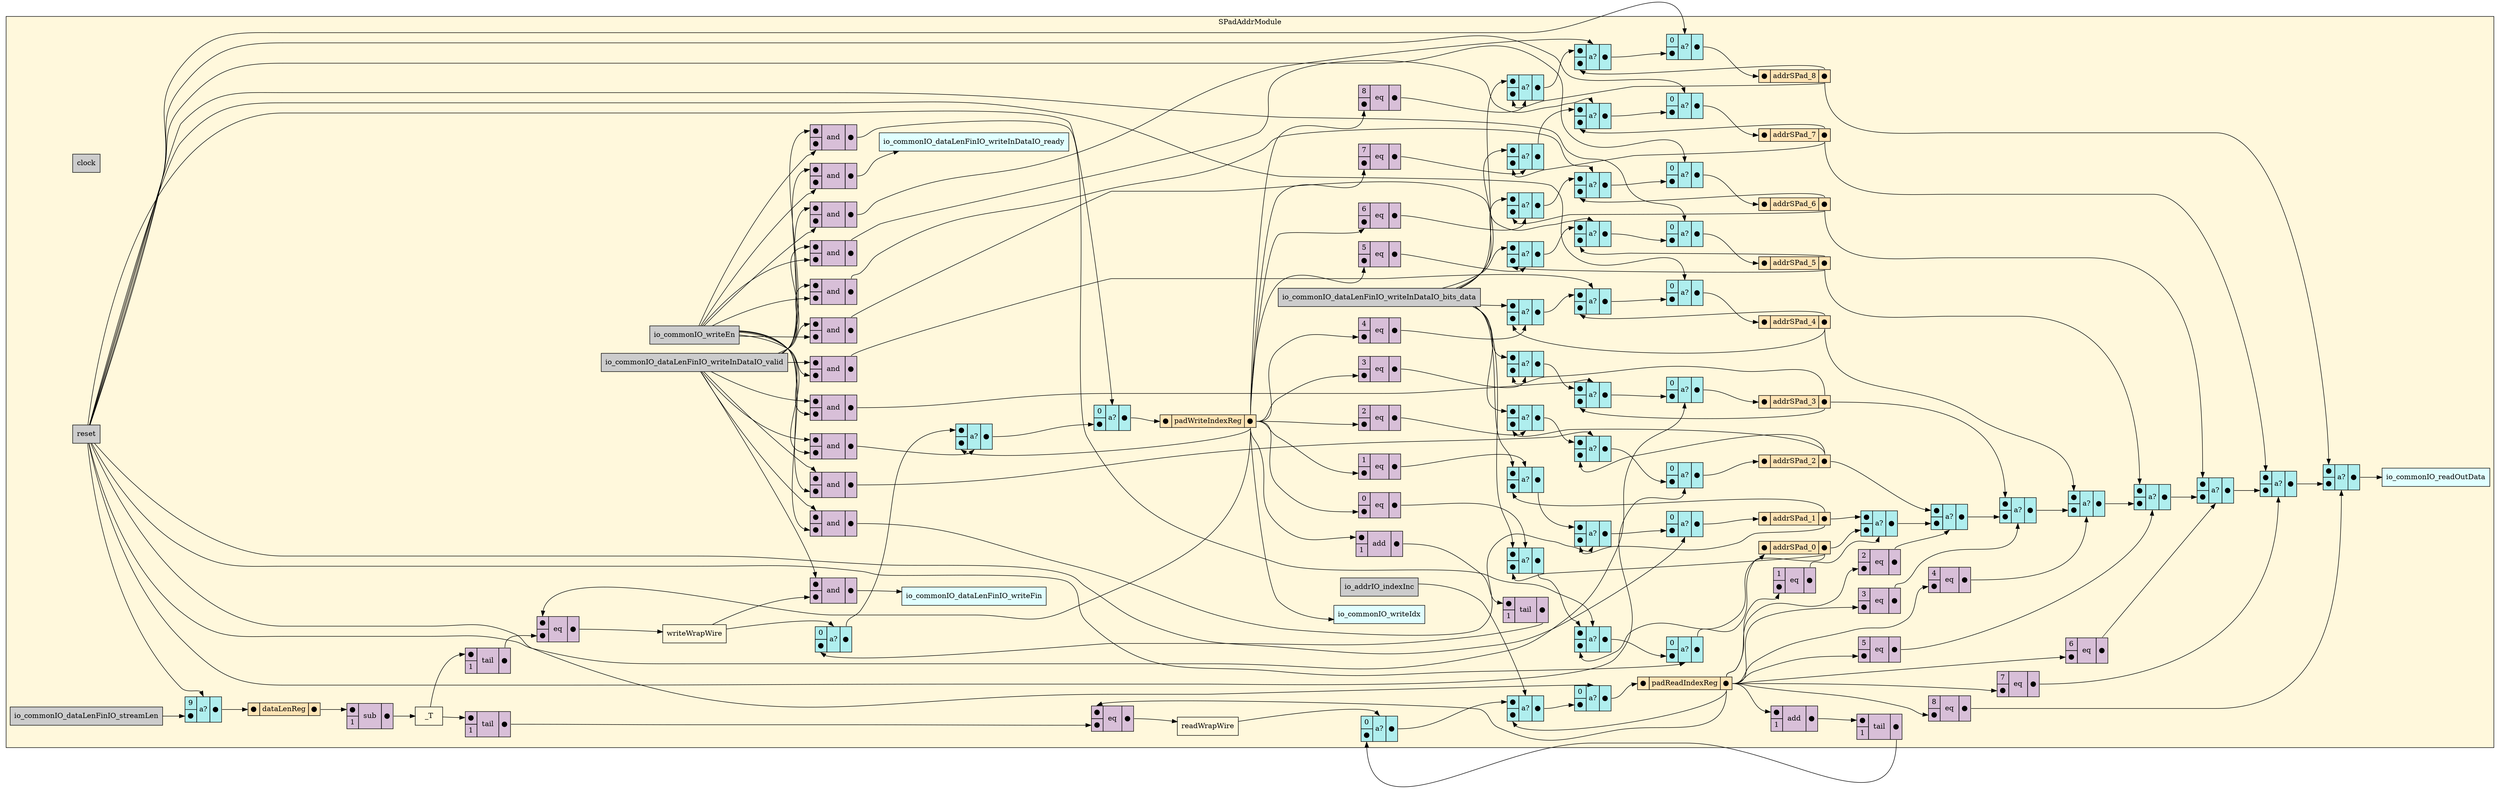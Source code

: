 digraph SPadAddrModule {
stylesheet = "styles.css"
rankdir="LR" 

subgraph cluster_SPadAddrModule {
  label="SPadAddrModule"
  URL=""
  bgcolor="#FFF8DC"
  cluster_SPadAddrModule_clock [shape = "rectangle" style="filled" fillcolor="#CCCCCC" label="clock" rank="0"]
     
cluster_SPadAddrModule_reset [shape = "rectangle" style="filled" fillcolor="#CCCCCC" label="reset" rank="0"]
     
cluster_SPadAddrModule_io_commonIO_writeEn [shape = "rectangle" style="filled" fillcolor="#CCCCCC" label="io_commonIO_writeEn" rank="0"]
     
cluster_SPadAddrModule_io_commonIO_dataLenFinIO_writeInDataIO_valid [shape = "rectangle" style="filled" fillcolor="#CCCCCC" label="io_commonIO_dataLenFinIO_writeInDataIO_valid" rank="0"]
     
cluster_SPadAddrModule_io_commonIO_dataLenFinIO_writeInDataIO_bits_data [shape = "rectangle" style="filled" fillcolor="#CCCCCC" label="io_commonIO_dataLenFinIO_writeInDataIO_bits_data" rank="0"]
     
cluster_SPadAddrModule_io_commonIO_dataLenFinIO_streamLen [shape = "rectangle" style="filled" fillcolor="#CCCCCC" label="io_commonIO_dataLenFinIO_streamLen" rank="0"]
     
cluster_SPadAddrModule_io_addrIO_indexInc [shape = "rectangle" style="filled" fillcolor="#CCCCCC" label="io_addrIO_indexInc" rank="0"]
     
cluster_SPadAddrModule_io_commonIO_readOutData [shape = "rectangle" style="filled" fillcolor="#E0FFFF" label="io_commonIO_readOutData" rank="1000"]
     
cluster_SPadAddrModule_io_commonIO_writeIdx [shape = "rectangle" style="filled" fillcolor="#E0FFFF" label="io_commonIO_writeIdx" rank="1000"]
     
cluster_SPadAddrModule_io_commonIO_dataLenFinIO_writeInDataIO_ready [shape = "rectangle" style="filled" fillcolor="#E0FFFF" label="io_commonIO_dataLenFinIO_writeInDataIO_ready" rank="1000"]
     
cluster_SPadAddrModule_io_commonIO_dataLenFinIO_writeFin [shape = "rectangle" style="filled" fillcolor="#E0FFFF" label="io_commonIO_dataLenFinIO_writeFin" rank="1000"]
     
struct_cluster_SPadAddrModule_dataLenReg [shape="plaintext" label=<
<TABLE BORDER="0" CELLBORDER="1" CELLSPACING="0" CELLPADDING="4" BGCOLOR="#FFE4B5">
  <TR>
    <TD PORT="in">&#x25cf;</TD>
    <TD>dataLenReg</TD>
    <TD PORT="out">&#x25cf;</TD>
  </TR>
</TABLE>>];
struct_cluster_SPadAddrModule_padWriteIndexReg [shape="plaintext" label=<
<TABLE BORDER="0" CELLBORDER="1" CELLSPACING="0" CELLPADDING="4" BGCOLOR="#FFE4B5">
  <TR>
    <TD PORT="in">&#x25cf;</TD>
    <TD>padWriteIndexReg</TD>
    <TD PORT="out">&#x25cf;</TD>
  </TR>
</TABLE>>];
struct_cluster_SPadAddrModule_padReadIndexReg [shape="plaintext" label=<
<TABLE BORDER="0" CELLBORDER="1" CELLSPACING="0" CELLPADDING="4" BGCOLOR="#FFE4B5">
  <TR>
    <TD PORT="in">&#x25cf;</TD>
    <TD>padReadIndexReg</TD>
    <TD PORT="out">&#x25cf;</TD>
  </TR>
</TABLE>>];
cluster_SPadAddrModule__T [label = "_T" shape="rectangle"]; 

op_sub_85 [shape = "plaintext" label=<
<TABLE BORDER="0" CELLBORDER="1" CELLSPACING="0" CELLPADDING="4" BGCOLOR="#D8BFD8">
  <TR>
    <TD PORT="in1">&#x25cf;</TD>
    <TD ROWSPAN="2" > sub </TD>
    <TD ROWSPAN="2" PORT="out">&#x25cf;</TD>
  </TR>
  <TR>
    <TD PORT="in2">1</TD>
  </TR>
</TABLE>>];
       
cluster_SPadAddrModule_writeWrapWire [label = "writeWrapWire" shape="rectangle"]; 

op_eq_86 [shape = "plaintext" label=<
<TABLE BORDER="0" CELLBORDER="1" CELLSPACING="0" CELLPADDING="4" BGCOLOR="#D8BFD8">
  <TR>
    <TD PORT="in1">&#x25cf;</TD>
    <TD ROWSPAN="2" > eq </TD>
    <TD ROWSPAN="2" PORT="out">&#x25cf;</TD>
  </TR>
  <TR>
    <TD PORT="in2">&#x25cf;</TD>
  </TR>
</TABLE>>];
       

op_tail_87 [shape = "plaintext" label=<
<TABLE BORDER="0" CELLBORDER="1" CELLSPACING="0" CELLPADDING="4" BGCOLOR="#D8BFD8">
  <TR>
    <TD PORT="in1">&#x25cf;</TD>
    <TD ROWSPAN="2" > tail </TD>
    <TD ROWSPAN="2" PORT="out">&#x25cf;</TD>
  </TR>
  <TR>
    <TD>1</TD>
  </TR>
</TABLE>>];
       
cluster_SPadAddrModule_readWrapWire [label = "readWrapWire" shape="rectangle"]; 

op_eq_88 [shape = "plaintext" label=<
<TABLE BORDER="0" CELLBORDER="1" CELLSPACING="0" CELLPADDING="4" BGCOLOR="#D8BFD8">
  <TR>
    <TD PORT="in1">&#x25cf;</TD>
    <TD ROWSPAN="2" > eq </TD>
    <TD ROWSPAN="2" PORT="out">&#x25cf;</TD>
  </TR>
  <TR>
    <TD PORT="in2">&#x25cf;</TD>
  </TR>
</TABLE>>];
       

op_tail_89 [shape = "plaintext" label=<
<TABLE BORDER="0" CELLBORDER="1" CELLSPACING="0" CELLPADDING="4" BGCOLOR="#D8BFD8">
  <TR>
    <TD PORT="in1">&#x25cf;</TD>
    <TD ROWSPAN="2" > tail </TD>
    <TD ROWSPAN="2" PORT="out">&#x25cf;</TD>
  </TR>
  <TR>
    <TD>1</TD>
  </TR>
</TABLE>>];
       
struct_cluster_SPadAddrModule_addrSPad_0 [shape="plaintext" label=<
<TABLE BORDER="0" CELLBORDER="1" CELLSPACING="0" CELLPADDING="4" BGCOLOR="#FFE4B5">
  <TR>
    <TD PORT="in">&#x25cf;</TD>
    <TD>addrSPad_0</TD>
    <TD PORT="out">&#x25cf;</TD>
  </TR>
</TABLE>>];
struct_cluster_SPadAddrModule_addrSPad_1 [shape="plaintext" label=<
<TABLE BORDER="0" CELLBORDER="1" CELLSPACING="0" CELLPADDING="4" BGCOLOR="#FFE4B5">
  <TR>
    <TD PORT="in">&#x25cf;</TD>
    <TD>addrSPad_1</TD>
    <TD PORT="out">&#x25cf;</TD>
  </TR>
</TABLE>>];
struct_cluster_SPadAddrModule_addrSPad_2 [shape="plaintext" label=<
<TABLE BORDER="0" CELLBORDER="1" CELLSPACING="0" CELLPADDING="4" BGCOLOR="#FFE4B5">
  <TR>
    <TD PORT="in">&#x25cf;</TD>
    <TD>addrSPad_2</TD>
    <TD PORT="out">&#x25cf;</TD>
  </TR>
</TABLE>>];
struct_cluster_SPadAddrModule_addrSPad_3 [shape="plaintext" label=<
<TABLE BORDER="0" CELLBORDER="1" CELLSPACING="0" CELLPADDING="4" BGCOLOR="#FFE4B5">
  <TR>
    <TD PORT="in">&#x25cf;</TD>
    <TD>addrSPad_3</TD>
    <TD PORT="out">&#x25cf;</TD>
  </TR>
</TABLE>>];
struct_cluster_SPadAddrModule_addrSPad_4 [shape="plaintext" label=<
<TABLE BORDER="0" CELLBORDER="1" CELLSPACING="0" CELLPADDING="4" BGCOLOR="#FFE4B5">
  <TR>
    <TD PORT="in">&#x25cf;</TD>
    <TD>addrSPad_4</TD>
    <TD PORT="out">&#x25cf;</TD>
  </TR>
</TABLE>>];
struct_cluster_SPadAddrModule_addrSPad_5 [shape="plaintext" label=<
<TABLE BORDER="0" CELLBORDER="1" CELLSPACING="0" CELLPADDING="4" BGCOLOR="#FFE4B5">
  <TR>
    <TD PORT="in">&#x25cf;</TD>
    <TD>addrSPad_5</TD>
    <TD PORT="out">&#x25cf;</TD>
  </TR>
</TABLE>>];
struct_cluster_SPadAddrModule_addrSPad_6 [shape="plaintext" label=<
<TABLE BORDER="0" CELLBORDER="1" CELLSPACING="0" CELLPADDING="4" BGCOLOR="#FFE4B5">
  <TR>
    <TD PORT="in">&#x25cf;</TD>
    <TD>addrSPad_6</TD>
    <TD PORT="out">&#x25cf;</TD>
  </TR>
</TABLE>>];
struct_cluster_SPadAddrModule_addrSPad_7 [shape="plaintext" label=<
<TABLE BORDER="0" CELLBORDER="1" CELLSPACING="0" CELLPADDING="4" BGCOLOR="#FFE4B5">
  <TR>
    <TD PORT="in">&#x25cf;</TD>
    <TD>addrSPad_7</TD>
    <TD PORT="out">&#x25cf;</TD>
  </TR>
</TABLE>>];
struct_cluster_SPadAddrModule_addrSPad_8 [shape="plaintext" label=<
<TABLE BORDER="0" CELLBORDER="1" CELLSPACING="0" CELLPADDING="4" BGCOLOR="#FFE4B5">
  <TR>
    <TD PORT="in">&#x25cf;</TD>
    <TD>addrSPad_8</TD>
    <TD PORT="out">&#x25cf;</TD>
  </TR>
</TABLE>>];

mux_1495366125 [shape = "plaintext" label=<
<TABLE BORDER="0" CELLBORDER="1" CELLSPACING="0" CELLPADDING="4" BGCOLOR="#AFEEEE">
  <TR>
    <TD PORT="in1">&#x25cf;</TD>
    <TD ROWSPAN="2" PORT="select">a?</TD>
    <TD ROWSPAN="2" PORT="out">&#x25cf;</TD>
  </TR>
  <TR>
    <TD PORT="in2">&#x25cf;</TD>
  </TR>
</TABLE>>];
       

op_eq_90 [shape = "plaintext" label=<
<TABLE BORDER="0" CELLBORDER="1" CELLSPACING="0" CELLPADDING="4" BGCOLOR="#D8BFD8">
  <TR>
    <TD PORT="in1">8</TD>
    <TD ROWSPAN="2" > eq </TD>
    <TD ROWSPAN="2" PORT="out">&#x25cf;</TD>
  </TR>
  <TR>
    <TD PORT="in2">&#x25cf;</TD>
  </TR>
</TABLE>>];
       

mux_66755092 [shape = "plaintext" label=<
<TABLE BORDER="0" CELLBORDER="1" CELLSPACING="0" CELLPADDING="4" BGCOLOR="#AFEEEE">
  <TR>
    <TD PORT="in1">&#x25cf;</TD>
    <TD ROWSPAN="2" PORT="select">a?</TD>
    <TD ROWSPAN="2" PORT="out">&#x25cf;</TD>
  </TR>
  <TR>
    <TD PORT="in2">&#x25cf;</TD>
  </TR>
</TABLE>>];
       

op_eq_91 [shape = "plaintext" label=<
<TABLE BORDER="0" CELLBORDER="1" CELLSPACING="0" CELLPADDING="4" BGCOLOR="#D8BFD8">
  <TR>
    <TD PORT="in1">7</TD>
    <TD ROWSPAN="2" > eq </TD>
    <TD ROWSPAN="2" PORT="out">&#x25cf;</TD>
  </TR>
  <TR>
    <TD PORT="in2">&#x25cf;</TD>
  </TR>
</TABLE>>];
       

mux_813141388 [shape = "plaintext" label=<
<TABLE BORDER="0" CELLBORDER="1" CELLSPACING="0" CELLPADDING="4" BGCOLOR="#AFEEEE">
  <TR>
    <TD PORT="in1">&#x25cf;</TD>
    <TD ROWSPAN="2" PORT="select">a?</TD>
    <TD ROWSPAN="2" PORT="out">&#x25cf;</TD>
  </TR>
  <TR>
    <TD PORT="in2">&#x25cf;</TD>
  </TR>
</TABLE>>];
       

op_eq_92 [shape = "plaintext" label=<
<TABLE BORDER="0" CELLBORDER="1" CELLSPACING="0" CELLPADDING="4" BGCOLOR="#D8BFD8">
  <TR>
    <TD PORT="in1">6</TD>
    <TD ROWSPAN="2" > eq </TD>
    <TD ROWSPAN="2" PORT="out">&#x25cf;</TD>
  </TR>
  <TR>
    <TD PORT="in2">&#x25cf;</TD>
  </TR>
</TABLE>>];
       

mux_133399193 [shape = "plaintext" label=<
<TABLE BORDER="0" CELLBORDER="1" CELLSPACING="0" CELLPADDING="4" BGCOLOR="#AFEEEE">
  <TR>
    <TD PORT="in1">&#x25cf;</TD>
    <TD ROWSPAN="2" PORT="select">a?</TD>
    <TD ROWSPAN="2" PORT="out">&#x25cf;</TD>
  </TR>
  <TR>
    <TD PORT="in2">&#x25cf;</TD>
  </TR>
</TABLE>>];
       

op_eq_93 [shape = "plaintext" label=<
<TABLE BORDER="0" CELLBORDER="1" CELLSPACING="0" CELLPADDING="4" BGCOLOR="#D8BFD8">
  <TR>
    <TD PORT="in1">5</TD>
    <TD ROWSPAN="2" > eq </TD>
    <TD ROWSPAN="2" PORT="out">&#x25cf;</TD>
  </TR>
  <TR>
    <TD PORT="in2">&#x25cf;</TD>
  </TR>
</TABLE>>];
       

mux_831107581 [shape = "plaintext" label=<
<TABLE BORDER="0" CELLBORDER="1" CELLSPACING="0" CELLPADDING="4" BGCOLOR="#AFEEEE">
  <TR>
    <TD PORT="in1">&#x25cf;</TD>
    <TD ROWSPAN="2" PORT="select">a?</TD>
    <TD ROWSPAN="2" PORT="out">&#x25cf;</TD>
  </TR>
  <TR>
    <TD PORT="in2">&#x25cf;</TD>
  </TR>
</TABLE>>];
       

op_eq_94 [shape = "plaintext" label=<
<TABLE BORDER="0" CELLBORDER="1" CELLSPACING="0" CELLPADDING="4" BGCOLOR="#D8BFD8">
  <TR>
    <TD PORT="in1">4</TD>
    <TD ROWSPAN="2" > eq </TD>
    <TD ROWSPAN="2" PORT="out">&#x25cf;</TD>
  </TR>
  <TR>
    <TD PORT="in2">&#x25cf;</TD>
  </TR>
</TABLE>>];
       

mux_794809759 [shape = "plaintext" label=<
<TABLE BORDER="0" CELLBORDER="1" CELLSPACING="0" CELLPADDING="4" BGCOLOR="#AFEEEE">
  <TR>
    <TD PORT="in1">&#x25cf;</TD>
    <TD ROWSPAN="2" PORT="select">a?</TD>
    <TD ROWSPAN="2" PORT="out">&#x25cf;</TD>
  </TR>
  <TR>
    <TD PORT="in2">&#x25cf;</TD>
  </TR>
</TABLE>>];
       

op_eq_95 [shape = "plaintext" label=<
<TABLE BORDER="0" CELLBORDER="1" CELLSPACING="0" CELLPADDING="4" BGCOLOR="#D8BFD8">
  <TR>
    <TD PORT="in1">3</TD>
    <TD ROWSPAN="2" > eq </TD>
    <TD ROWSPAN="2" PORT="out">&#x25cf;</TD>
  </TR>
  <TR>
    <TD PORT="in2">&#x25cf;</TD>
  </TR>
</TABLE>>];
       

mux_20185978 [shape = "plaintext" label=<
<TABLE BORDER="0" CELLBORDER="1" CELLSPACING="0" CELLPADDING="4" BGCOLOR="#AFEEEE">
  <TR>
    <TD PORT="in1">&#x25cf;</TD>
    <TD ROWSPAN="2" PORT="select">a?</TD>
    <TD ROWSPAN="2" PORT="out">&#x25cf;</TD>
  </TR>
  <TR>
    <TD PORT="in2">&#x25cf;</TD>
  </TR>
</TABLE>>];
       

op_eq_96 [shape = "plaintext" label=<
<TABLE BORDER="0" CELLBORDER="1" CELLSPACING="0" CELLPADDING="4" BGCOLOR="#D8BFD8">
  <TR>
    <TD PORT="in1">2</TD>
    <TD ROWSPAN="2" > eq </TD>
    <TD ROWSPAN="2" PORT="out">&#x25cf;</TD>
  </TR>
  <TR>
    <TD PORT="in2">&#x25cf;</TD>
  </TR>
</TABLE>>];
       

mux_1053384027 [shape = "plaintext" label=<
<TABLE BORDER="0" CELLBORDER="1" CELLSPACING="0" CELLPADDING="4" BGCOLOR="#AFEEEE">
  <TR>
    <TD PORT="in1">&#x25cf;</TD>
    <TD ROWSPAN="2" PORT="select">a?</TD>
    <TD ROWSPAN="2" PORT="out">&#x25cf;</TD>
  </TR>
  <TR>
    <TD PORT="in2">&#x25cf;</TD>
  </TR>
</TABLE>>];
       

op_eq_97 [shape = "plaintext" label=<
<TABLE BORDER="0" CELLBORDER="1" CELLSPACING="0" CELLPADDING="4" BGCOLOR="#D8BFD8">
  <TR>
    <TD PORT="in1">1</TD>
    <TD ROWSPAN="2" > eq </TD>
    <TD ROWSPAN="2" PORT="out">&#x25cf;</TD>
  </TR>
  <TR>
    <TD PORT="in2">&#x25cf;</TD>
  </TR>
</TABLE>>];
       

op_and_98 [shape = "plaintext" label=<
<TABLE BORDER="0" CELLBORDER="1" CELLSPACING="0" CELLPADDING="4" BGCOLOR="#D8BFD8">
  <TR>
    <TD PORT="in1">&#x25cf;</TD>
    <TD ROWSPAN="2" > and </TD>
    <TD ROWSPAN="2" PORT="out">&#x25cf;</TD>
  </TR>
  <TR>
    <TD PORT="in2">&#x25cf;</TD>
  </TR>
</TABLE>>];
       

op_and_99 [shape = "plaintext" label=<
<TABLE BORDER="0" CELLBORDER="1" CELLSPACING="0" CELLPADDING="4" BGCOLOR="#D8BFD8">
  <TR>
    <TD PORT="in1">&#x25cf;</TD>
    <TD ROWSPAN="2" > and </TD>
    <TD ROWSPAN="2" PORT="out">&#x25cf;</TD>
  </TR>
  <TR>
    <TD PORT="in2">&#x25cf;</TD>
  </TR>
</TABLE>>];
       

mux_1917568076 [shape = "plaintext" label=<
<TABLE BORDER="0" CELLBORDER="1" CELLSPACING="0" CELLPADDING="4" BGCOLOR="#AFEEEE">
  <TR>
    <TD PORT="in1">9</TD>
    <TD ROWSPAN="2" PORT="select">a?</TD>
    <TD ROWSPAN="2" PORT="out">&#x25cf;</TD>
  </TR>
  <TR>
    <TD PORT="in2">&#x25cf;</TD>
  </TR>
</TABLE>>];
       

mux_1505323958 [shape = "plaintext" label=<
<TABLE BORDER="0" CELLBORDER="1" CELLSPACING="0" CELLPADDING="4" BGCOLOR="#AFEEEE">
  <TR>
    <TD PORT="in1">0</TD>
    <TD ROWSPAN="2" PORT="select">a?</TD>
    <TD ROWSPAN="2" PORT="out">&#x25cf;</TD>
  </TR>
  <TR>
    <TD PORT="in2">&#x25cf;</TD>
  </TR>
</TABLE>>];
       

mux_1145489358 [shape = "plaintext" label=<
<TABLE BORDER="0" CELLBORDER="1" CELLSPACING="0" CELLPADDING="4" BGCOLOR="#AFEEEE">
  <TR>
    <TD PORT="in1">&#x25cf;</TD>
    <TD ROWSPAN="2" PORT="select">a?</TD>
    <TD ROWSPAN="2" PORT="out">&#x25cf;</TD>
  </TR>
  <TR>
    <TD PORT="in2">&#x25cf;</TD>
  </TR>
</TABLE>>];
       

op_and_100 [shape = "plaintext" label=<
<TABLE BORDER="0" CELLBORDER="1" CELLSPACING="0" CELLPADDING="4" BGCOLOR="#D8BFD8">
  <TR>
    <TD PORT="in1">&#x25cf;</TD>
    <TD ROWSPAN="2" > and </TD>
    <TD ROWSPAN="2" PORT="out">&#x25cf;</TD>
  </TR>
  <TR>
    <TD PORT="in2">&#x25cf;</TD>
  </TR>
</TABLE>>];
       

mux_1200765837 [shape = "plaintext" label=<
<TABLE BORDER="0" CELLBORDER="1" CELLSPACING="0" CELLPADDING="4" BGCOLOR="#AFEEEE">
  <TR>
    <TD PORT="in1">0</TD>
    <TD ROWSPAN="2" PORT="select">a?</TD>
    <TD ROWSPAN="2" PORT="out">&#x25cf;</TD>
  </TR>
  <TR>
    <TD PORT="in2">&#x25cf;</TD>
  </TR>
</TABLE>>];
       

op_tail_101 [shape = "plaintext" label=<
<TABLE BORDER="0" CELLBORDER="1" CELLSPACING="0" CELLPADDING="4" BGCOLOR="#D8BFD8">
  <TR>
    <TD PORT="in1">&#x25cf;</TD>
    <TD ROWSPAN="2" > tail </TD>
    <TD ROWSPAN="2" PORT="out">&#x25cf;</TD>
  </TR>
  <TR>
    <TD>1</TD>
  </TR>
</TABLE>>];
       

op_add_102 [shape = "plaintext" label=<
<TABLE BORDER="0" CELLBORDER="1" CELLSPACING="0" CELLPADDING="4" BGCOLOR="#D8BFD8">
  <TR>
    <TD PORT="in1">&#x25cf;</TD>
    <TD ROWSPAN="2" > add </TD>
    <TD ROWSPAN="2" PORT="out">&#x25cf;</TD>
  </TR>
  <TR>
    <TD PORT="in2">1</TD>
  </TR>
</TABLE>>];
       

mux_726925123 [shape = "plaintext" label=<
<TABLE BORDER="0" CELLBORDER="1" CELLSPACING="0" CELLPADDING="4" BGCOLOR="#AFEEEE">
  <TR>
    <TD PORT="in1">0</TD>
    <TD ROWSPAN="2" PORT="select">a?</TD>
    <TD ROWSPAN="2" PORT="out">&#x25cf;</TD>
  </TR>
  <TR>
    <TD PORT="in2">&#x25cf;</TD>
  </TR>
</TABLE>>];
       

mux_1453398523 [shape = "plaintext" label=<
<TABLE BORDER="0" CELLBORDER="1" CELLSPACING="0" CELLPADDING="4" BGCOLOR="#AFEEEE">
  <TR>
    <TD PORT="in1">&#x25cf;</TD>
    <TD ROWSPAN="2" PORT="select">a?</TD>
    <TD ROWSPAN="2" PORT="out">&#x25cf;</TD>
  </TR>
  <TR>
    <TD PORT="in2">&#x25cf;</TD>
  </TR>
</TABLE>>];
       

mux_1879217376 [shape = "plaintext" label=<
<TABLE BORDER="0" CELLBORDER="1" CELLSPACING="0" CELLPADDING="4" BGCOLOR="#AFEEEE">
  <TR>
    <TD PORT="in1">0</TD>
    <TD ROWSPAN="2" PORT="select">a?</TD>
    <TD ROWSPAN="2" PORT="out">&#x25cf;</TD>
  </TR>
  <TR>
    <TD PORT="in2">&#x25cf;</TD>
  </TR>
</TABLE>>];
       

op_tail_103 [shape = "plaintext" label=<
<TABLE BORDER="0" CELLBORDER="1" CELLSPACING="0" CELLPADDING="4" BGCOLOR="#D8BFD8">
  <TR>
    <TD PORT="in1">&#x25cf;</TD>
    <TD ROWSPAN="2" > tail </TD>
    <TD ROWSPAN="2" PORT="out">&#x25cf;</TD>
  </TR>
  <TR>
    <TD>1</TD>
  </TR>
</TABLE>>];
       

op_add_104 [shape = "plaintext" label=<
<TABLE BORDER="0" CELLBORDER="1" CELLSPACING="0" CELLPADDING="4" BGCOLOR="#D8BFD8">
  <TR>
    <TD PORT="in1">&#x25cf;</TD>
    <TD ROWSPAN="2" > add </TD>
    <TD ROWSPAN="2" PORT="out">&#x25cf;</TD>
  </TR>
  <TR>
    <TD PORT="in2">1</TD>
  </TR>
</TABLE>>];
       

mux_1236010222 [shape = "plaintext" label=<
<TABLE BORDER="0" CELLBORDER="1" CELLSPACING="0" CELLPADDING="4" BGCOLOR="#AFEEEE">
  <TR>
    <TD PORT="in1">0</TD>
    <TD ROWSPAN="2" PORT="select">a?</TD>
    <TD ROWSPAN="2" PORT="out">&#x25cf;</TD>
  </TR>
  <TR>
    <TD PORT="in2">&#x25cf;</TD>
  </TR>
</TABLE>>];
       

mux_1129305920 [shape = "plaintext" label=<
<TABLE BORDER="0" CELLBORDER="1" CELLSPACING="0" CELLPADDING="4" BGCOLOR="#AFEEEE">
  <TR>
    <TD PORT="in1">&#x25cf;</TD>
    <TD ROWSPAN="2" PORT="select">a?</TD>
    <TD ROWSPAN="2" PORT="out">&#x25cf;</TD>
  </TR>
  <TR>
    <TD PORT="in2">&#x25cf;</TD>
  </TR>
</TABLE>>];
       

op_and_105 [shape = "plaintext" label=<
<TABLE BORDER="0" CELLBORDER="1" CELLSPACING="0" CELLPADDING="4" BGCOLOR="#D8BFD8">
  <TR>
    <TD PORT="in1">&#x25cf;</TD>
    <TD ROWSPAN="2" > and </TD>
    <TD ROWSPAN="2" PORT="out">&#x25cf;</TD>
  </TR>
  <TR>
    <TD PORT="in2">&#x25cf;</TD>
  </TR>
</TABLE>>];
       

mux_260158353 [shape = "plaintext" label=<
<TABLE BORDER="0" CELLBORDER="1" CELLSPACING="0" CELLPADDING="4" BGCOLOR="#AFEEEE">
  <TR>
    <TD PORT="in1">&#x25cf;</TD>
    <TD ROWSPAN="2" PORT="select">a?</TD>
    <TD ROWSPAN="2" PORT="out">&#x25cf;</TD>
  </TR>
  <TR>
    <TD PORT="in2">&#x25cf;</TD>
  </TR>
</TABLE>>];
       

op_eq_106 [shape = "plaintext" label=<
<TABLE BORDER="0" CELLBORDER="1" CELLSPACING="0" CELLPADDING="4" BGCOLOR="#D8BFD8">
  <TR>
    <TD PORT="in1">0</TD>
    <TD ROWSPAN="2" > eq </TD>
    <TD ROWSPAN="2" PORT="out">&#x25cf;</TD>
  </TR>
  <TR>
    <TD PORT="in2">&#x25cf;</TD>
  </TR>
</TABLE>>];
       

mux_1332203526 [shape = "plaintext" label=<
<TABLE BORDER="0" CELLBORDER="1" CELLSPACING="0" CELLPADDING="4" BGCOLOR="#AFEEEE">
  <TR>
    <TD PORT="in1">0</TD>
    <TD ROWSPAN="2" PORT="select">a?</TD>
    <TD ROWSPAN="2" PORT="out">&#x25cf;</TD>
  </TR>
  <TR>
    <TD PORT="in2">&#x25cf;</TD>
  </TR>
</TABLE>>];
       

mux_1530946951 [shape = "plaintext" label=<
<TABLE BORDER="0" CELLBORDER="1" CELLSPACING="0" CELLPADDING="4" BGCOLOR="#AFEEEE">
  <TR>
    <TD PORT="in1">&#x25cf;</TD>
    <TD ROWSPAN="2" PORT="select">a?</TD>
    <TD ROWSPAN="2" PORT="out">&#x25cf;</TD>
  </TR>
  <TR>
    <TD PORT="in2">&#x25cf;</TD>
  </TR>
</TABLE>>];
       

op_and_107 [shape = "plaintext" label=<
<TABLE BORDER="0" CELLBORDER="1" CELLSPACING="0" CELLPADDING="4" BGCOLOR="#D8BFD8">
  <TR>
    <TD PORT="in1">&#x25cf;</TD>
    <TD ROWSPAN="2" > and </TD>
    <TD ROWSPAN="2" PORT="out">&#x25cf;</TD>
  </TR>
  <TR>
    <TD PORT="in2">&#x25cf;</TD>
  </TR>
</TABLE>>];
       

mux_1947825395 [shape = "plaintext" label=<
<TABLE BORDER="0" CELLBORDER="1" CELLSPACING="0" CELLPADDING="4" BGCOLOR="#AFEEEE">
  <TR>
    <TD PORT="in1">&#x25cf;</TD>
    <TD ROWSPAN="2" PORT="select">a?</TD>
    <TD ROWSPAN="2" PORT="out">&#x25cf;</TD>
  </TR>
  <TR>
    <TD PORT="in2">&#x25cf;</TD>
  </TR>
</TABLE>>];
       

op_eq_108 [shape = "plaintext" label=<
<TABLE BORDER="0" CELLBORDER="1" CELLSPACING="0" CELLPADDING="4" BGCOLOR="#D8BFD8">
  <TR>
    <TD PORT="in1">1</TD>
    <TD ROWSPAN="2" > eq </TD>
    <TD ROWSPAN="2" PORT="out">&#x25cf;</TD>
  </TR>
  <TR>
    <TD PORT="in2">&#x25cf;</TD>
  </TR>
</TABLE>>];
       

mux_1936985877 [shape = "plaintext" label=<
<TABLE BORDER="0" CELLBORDER="1" CELLSPACING="0" CELLPADDING="4" BGCOLOR="#AFEEEE">
  <TR>
    <TD PORT="in1">0</TD>
    <TD ROWSPAN="2" PORT="select">a?</TD>
    <TD ROWSPAN="2" PORT="out">&#x25cf;</TD>
  </TR>
  <TR>
    <TD PORT="in2">&#x25cf;</TD>
  </TR>
</TABLE>>];
       

mux_1347886748 [shape = "plaintext" label=<
<TABLE BORDER="0" CELLBORDER="1" CELLSPACING="0" CELLPADDING="4" BGCOLOR="#AFEEEE">
  <TR>
    <TD PORT="in1">&#x25cf;</TD>
    <TD ROWSPAN="2" PORT="select">a?</TD>
    <TD ROWSPAN="2" PORT="out">&#x25cf;</TD>
  </TR>
  <TR>
    <TD PORT="in2">&#x25cf;</TD>
  </TR>
</TABLE>>];
       

op_and_109 [shape = "plaintext" label=<
<TABLE BORDER="0" CELLBORDER="1" CELLSPACING="0" CELLPADDING="4" BGCOLOR="#D8BFD8">
  <TR>
    <TD PORT="in1">&#x25cf;</TD>
    <TD ROWSPAN="2" > and </TD>
    <TD ROWSPAN="2" PORT="out">&#x25cf;</TD>
  </TR>
  <TR>
    <TD PORT="in2">&#x25cf;</TD>
  </TR>
</TABLE>>];
       

mux_757808781 [shape = "plaintext" label=<
<TABLE BORDER="0" CELLBORDER="1" CELLSPACING="0" CELLPADDING="4" BGCOLOR="#AFEEEE">
  <TR>
    <TD PORT="in1">&#x25cf;</TD>
    <TD ROWSPAN="2" PORT="select">a?</TD>
    <TD ROWSPAN="2" PORT="out">&#x25cf;</TD>
  </TR>
  <TR>
    <TD PORT="in2">&#x25cf;</TD>
  </TR>
</TABLE>>];
       

op_eq_110 [shape = "plaintext" label=<
<TABLE BORDER="0" CELLBORDER="1" CELLSPACING="0" CELLPADDING="4" BGCOLOR="#D8BFD8">
  <TR>
    <TD PORT="in1">2</TD>
    <TD ROWSPAN="2" > eq </TD>
    <TD ROWSPAN="2" PORT="out">&#x25cf;</TD>
  </TR>
  <TR>
    <TD PORT="in2">&#x25cf;</TD>
  </TR>
</TABLE>>];
       

mux_169654343 [shape = "plaintext" label=<
<TABLE BORDER="0" CELLBORDER="1" CELLSPACING="0" CELLPADDING="4" BGCOLOR="#AFEEEE">
  <TR>
    <TD PORT="in1">0</TD>
    <TD ROWSPAN="2" PORT="select">a?</TD>
    <TD ROWSPAN="2" PORT="out">&#x25cf;</TD>
  </TR>
  <TR>
    <TD PORT="in2">&#x25cf;</TD>
  </TR>
</TABLE>>];
       

mux_1986404580 [shape = "plaintext" label=<
<TABLE BORDER="0" CELLBORDER="1" CELLSPACING="0" CELLPADDING="4" BGCOLOR="#AFEEEE">
  <TR>
    <TD PORT="in1">&#x25cf;</TD>
    <TD ROWSPAN="2" PORT="select">a?</TD>
    <TD ROWSPAN="2" PORT="out">&#x25cf;</TD>
  </TR>
  <TR>
    <TD PORT="in2">&#x25cf;</TD>
  </TR>
</TABLE>>];
       

op_and_111 [shape = "plaintext" label=<
<TABLE BORDER="0" CELLBORDER="1" CELLSPACING="0" CELLPADDING="4" BGCOLOR="#D8BFD8">
  <TR>
    <TD PORT="in1">&#x25cf;</TD>
    <TD ROWSPAN="2" > and </TD>
    <TD ROWSPAN="2" PORT="out">&#x25cf;</TD>
  </TR>
  <TR>
    <TD PORT="in2">&#x25cf;</TD>
  </TR>
</TABLE>>];
       

mux_139702981 [shape = "plaintext" label=<
<TABLE BORDER="0" CELLBORDER="1" CELLSPACING="0" CELLPADDING="4" BGCOLOR="#AFEEEE">
  <TR>
    <TD PORT="in1">&#x25cf;</TD>
    <TD ROWSPAN="2" PORT="select">a?</TD>
    <TD ROWSPAN="2" PORT="out">&#x25cf;</TD>
  </TR>
  <TR>
    <TD PORT="in2">&#x25cf;</TD>
  </TR>
</TABLE>>];
       

op_eq_112 [shape = "plaintext" label=<
<TABLE BORDER="0" CELLBORDER="1" CELLSPACING="0" CELLPADDING="4" BGCOLOR="#D8BFD8">
  <TR>
    <TD PORT="in1">3</TD>
    <TD ROWSPAN="2" > eq </TD>
    <TD ROWSPAN="2" PORT="out">&#x25cf;</TD>
  </TR>
  <TR>
    <TD PORT="in2">&#x25cf;</TD>
  </TR>
</TABLE>>];
       

mux_372857080 [shape = "plaintext" label=<
<TABLE BORDER="0" CELLBORDER="1" CELLSPACING="0" CELLPADDING="4" BGCOLOR="#AFEEEE">
  <TR>
    <TD PORT="in1">0</TD>
    <TD ROWSPAN="2" PORT="select">a?</TD>
    <TD ROWSPAN="2" PORT="out">&#x25cf;</TD>
  </TR>
  <TR>
    <TD PORT="in2">&#x25cf;</TD>
  </TR>
</TABLE>>];
       

mux_572337974 [shape = "plaintext" label=<
<TABLE BORDER="0" CELLBORDER="1" CELLSPACING="0" CELLPADDING="4" BGCOLOR="#AFEEEE">
  <TR>
    <TD PORT="in1">&#x25cf;</TD>
    <TD ROWSPAN="2" PORT="select">a?</TD>
    <TD ROWSPAN="2" PORT="out">&#x25cf;</TD>
  </TR>
  <TR>
    <TD PORT="in2">&#x25cf;</TD>
  </TR>
</TABLE>>];
       

op_and_113 [shape = "plaintext" label=<
<TABLE BORDER="0" CELLBORDER="1" CELLSPACING="0" CELLPADDING="4" BGCOLOR="#D8BFD8">
  <TR>
    <TD PORT="in1">&#x25cf;</TD>
    <TD ROWSPAN="2" > and </TD>
    <TD ROWSPAN="2" PORT="out">&#x25cf;</TD>
  </TR>
  <TR>
    <TD PORT="in2">&#x25cf;</TD>
  </TR>
</TABLE>>];
       

mux_1838317754 [shape = "plaintext" label=<
<TABLE BORDER="0" CELLBORDER="1" CELLSPACING="0" CELLPADDING="4" BGCOLOR="#AFEEEE">
  <TR>
    <TD PORT="in1">&#x25cf;</TD>
    <TD ROWSPAN="2" PORT="select">a?</TD>
    <TD ROWSPAN="2" PORT="out">&#x25cf;</TD>
  </TR>
  <TR>
    <TD PORT="in2">&#x25cf;</TD>
  </TR>
</TABLE>>];
       

op_eq_114 [shape = "plaintext" label=<
<TABLE BORDER="0" CELLBORDER="1" CELLSPACING="0" CELLPADDING="4" BGCOLOR="#D8BFD8">
  <TR>
    <TD PORT="in1">4</TD>
    <TD ROWSPAN="2" > eq </TD>
    <TD ROWSPAN="2" PORT="out">&#x25cf;</TD>
  </TR>
  <TR>
    <TD PORT="in2">&#x25cf;</TD>
  </TR>
</TABLE>>];
       

mux_874002514 [shape = "plaintext" label=<
<TABLE BORDER="0" CELLBORDER="1" CELLSPACING="0" CELLPADDING="4" BGCOLOR="#AFEEEE">
  <TR>
    <TD PORT="in1">0</TD>
    <TD ROWSPAN="2" PORT="select">a?</TD>
    <TD ROWSPAN="2" PORT="out">&#x25cf;</TD>
  </TR>
  <TR>
    <TD PORT="in2">&#x25cf;</TD>
  </TR>
</TABLE>>];
       

mux_2017586236 [shape = "plaintext" label=<
<TABLE BORDER="0" CELLBORDER="1" CELLSPACING="0" CELLPADDING="4" BGCOLOR="#AFEEEE">
  <TR>
    <TD PORT="in1">&#x25cf;</TD>
    <TD ROWSPAN="2" PORT="select">a?</TD>
    <TD ROWSPAN="2" PORT="out">&#x25cf;</TD>
  </TR>
  <TR>
    <TD PORT="in2">&#x25cf;</TD>
  </TR>
</TABLE>>];
       

op_and_115 [shape = "plaintext" label=<
<TABLE BORDER="0" CELLBORDER="1" CELLSPACING="0" CELLPADDING="4" BGCOLOR="#D8BFD8">
  <TR>
    <TD PORT="in1">&#x25cf;</TD>
    <TD ROWSPAN="2" > and </TD>
    <TD ROWSPAN="2" PORT="out">&#x25cf;</TD>
  </TR>
  <TR>
    <TD PORT="in2">&#x25cf;</TD>
  </TR>
</TABLE>>];
       

mux_330652191 [shape = "plaintext" label=<
<TABLE BORDER="0" CELLBORDER="1" CELLSPACING="0" CELLPADDING="4" BGCOLOR="#AFEEEE">
  <TR>
    <TD PORT="in1">&#x25cf;</TD>
    <TD ROWSPAN="2" PORT="select">a?</TD>
    <TD ROWSPAN="2" PORT="out">&#x25cf;</TD>
  </TR>
  <TR>
    <TD PORT="in2">&#x25cf;</TD>
  </TR>
</TABLE>>];
       

op_eq_116 [shape = "plaintext" label=<
<TABLE BORDER="0" CELLBORDER="1" CELLSPACING="0" CELLPADDING="4" BGCOLOR="#D8BFD8">
  <TR>
    <TD PORT="in1">5</TD>
    <TD ROWSPAN="2" > eq </TD>
    <TD ROWSPAN="2" PORT="out">&#x25cf;</TD>
  </TR>
  <TR>
    <TD PORT="in2">&#x25cf;</TD>
  </TR>
</TABLE>>];
       

mux_1783006003 [shape = "plaintext" label=<
<TABLE BORDER="0" CELLBORDER="1" CELLSPACING="0" CELLPADDING="4" BGCOLOR="#AFEEEE">
  <TR>
    <TD PORT="in1">0</TD>
    <TD ROWSPAN="2" PORT="select">a?</TD>
    <TD ROWSPAN="2" PORT="out">&#x25cf;</TD>
  </TR>
  <TR>
    <TD PORT="in2">&#x25cf;</TD>
  </TR>
</TABLE>>];
       

mux_120652929 [shape = "plaintext" label=<
<TABLE BORDER="0" CELLBORDER="1" CELLSPACING="0" CELLPADDING="4" BGCOLOR="#AFEEEE">
  <TR>
    <TD PORT="in1">&#x25cf;</TD>
    <TD ROWSPAN="2" PORT="select">a?</TD>
    <TD ROWSPAN="2" PORT="out">&#x25cf;</TD>
  </TR>
  <TR>
    <TD PORT="in2">&#x25cf;</TD>
  </TR>
</TABLE>>];
       

op_and_117 [shape = "plaintext" label=<
<TABLE BORDER="0" CELLBORDER="1" CELLSPACING="0" CELLPADDING="4" BGCOLOR="#D8BFD8">
  <TR>
    <TD PORT="in1">&#x25cf;</TD>
    <TD ROWSPAN="2" > and </TD>
    <TD ROWSPAN="2" PORT="out">&#x25cf;</TD>
  </TR>
  <TR>
    <TD PORT="in2">&#x25cf;</TD>
  </TR>
</TABLE>>];
       

mux_2146020759 [shape = "plaintext" label=<
<TABLE BORDER="0" CELLBORDER="1" CELLSPACING="0" CELLPADDING="4" BGCOLOR="#AFEEEE">
  <TR>
    <TD PORT="in1">&#x25cf;</TD>
    <TD ROWSPAN="2" PORT="select">a?</TD>
    <TD ROWSPAN="2" PORT="out">&#x25cf;</TD>
  </TR>
  <TR>
    <TD PORT="in2">&#x25cf;</TD>
  </TR>
</TABLE>>];
       

op_eq_118 [shape = "plaintext" label=<
<TABLE BORDER="0" CELLBORDER="1" CELLSPACING="0" CELLPADDING="4" BGCOLOR="#D8BFD8">
  <TR>
    <TD PORT="in1">6</TD>
    <TD ROWSPAN="2" > eq </TD>
    <TD ROWSPAN="2" PORT="out">&#x25cf;</TD>
  </TR>
  <TR>
    <TD PORT="in2">&#x25cf;</TD>
  </TR>
</TABLE>>];
       

mux_1925154018 [shape = "plaintext" label=<
<TABLE BORDER="0" CELLBORDER="1" CELLSPACING="0" CELLPADDING="4" BGCOLOR="#AFEEEE">
  <TR>
    <TD PORT="in1">0</TD>
    <TD ROWSPAN="2" PORT="select">a?</TD>
    <TD ROWSPAN="2" PORT="out">&#x25cf;</TD>
  </TR>
  <TR>
    <TD PORT="in2">&#x25cf;</TD>
  </TR>
</TABLE>>];
       

mux_738490784 [shape = "plaintext" label=<
<TABLE BORDER="0" CELLBORDER="1" CELLSPACING="0" CELLPADDING="4" BGCOLOR="#AFEEEE">
  <TR>
    <TD PORT="in1">&#x25cf;</TD>
    <TD ROWSPAN="2" PORT="select">a?</TD>
    <TD ROWSPAN="2" PORT="out">&#x25cf;</TD>
  </TR>
  <TR>
    <TD PORT="in2">&#x25cf;</TD>
  </TR>
</TABLE>>];
       

op_and_119 [shape = "plaintext" label=<
<TABLE BORDER="0" CELLBORDER="1" CELLSPACING="0" CELLPADDING="4" BGCOLOR="#D8BFD8">
  <TR>
    <TD PORT="in1">&#x25cf;</TD>
    <TD ROWSPAN="2" > and </TD>
    <TD ROWSPAN="2" PORT="out">&#x25cf;</TD>
  </TR>
  <TR>
    <TD PORT="in2">&#x25cf;</TD>
  </TR>
</TABLE>>];
       

mux_1853219119 [shape = "plaintext" label=<
<TABLE BORDER="0" CELLBORDER="1" CELLSPACING="0" CELLPADDING="4" BGCOLOR="#AFEEEE">
  <TR>
    <TD PORT="in1">&#x25cf;</TD>
    <TD ROWSPAN="2" PORT="select">a?</TD>
    <TD ROWSPAN="2" PORT="out">&#x25cf;</TD>
  </TR>
  <TR>
    <TD PORT="in2">&#x25cf;</TD>
  </TR>
</TABLE>>];
       

op_eq_120 [shape = "plaintext" label=<
<TABLE BORDER="0" CELLBORDER="1" CELLSPACING="0" CELLPADDING="4" BGCOLOR="#D8BFD8">
  <TR>
    <TD PORT="in1">7</TD>
    <TD ROWSPAN="2" > eq </TD>
    <TD ROWSPAN="2" PORT="out">&#x25cf;</TD>
  </TR>
  <TR>
    <TD PORT="in2">&#x25cf;</TD>
  </TR>
</TABLE>>];
       

mux_428433484 [shape = "plaintext" label=<
<TABLE BORDER="0" CELLBORDER="1" CELLSPACING="0" CELLPADDING="4" BGCOLOR="#AFEEEE">
  <TR>
    <TD PORT="in1">0</TD>
    <TD ROWSPAN="2" PORT="select">a?</TD>
    <TD ROWSPAN="2" PORT="out">&#x25cf;</TD>
  </TR>
  <TR>
    <TD PORT="in2">&#x25cf;</TD>
  </TR>
</TABLE>>];
       

mux_55035637 [shape = "plaintext" label=<
<TABLE BORDER="0" CELLBORDER="1" CELLSPACING="0" CELLPADDING="4" BGCOLOR="#AFEEEE">
  <TR>
    <TD PORT="in1">&#x25cf;</TD>
    <TD ROWSPAN="2" PORT="select">a?</TD>
    <TD ROWSPAN="2" PORT="out">&#x25cf;</TD>
  </TR>
  <TR>
    <TD PORT="in2">&#x25cf;</TD>
  </TR>
</TABLE>>];
       

op_and_121 [shape = "plaintext" label=<
<TABLE BORDER="0" CELLBORDER="1" CELLSPACING="0" CELLPADDING="4" BGCOLOR="#D8BFD8">
  <TR>
    <TD PORT="in1">&#x25cf;</TD>
    <TD ROWSPAN="2" > and </TD>
    <TD ROWSPAN="2" PORT="out">&#x25cf;</TD>
  </TR>
  <TR>
    <TD PORT="in2">&#x25cf;</TD>
  </TR>
</TABLE>>];
       

mux_2023673415 [shape = "plaintext" label=<
<TABLE BORDER="0" CELLBORDER="1" CELLSPACING="0" CELLPADDING="4" BGCOLOR="#AFEEEE">
  <TR>
    <TD PORT="in1">&#x25cf;</TD>
    <TD ROWSPAN="2" PORT="select">a?</TD>
    <TD ROWSPAN="2" PORT="out">&#x25cf;</TD>
  </TR>
  <TR>
    <TD PORT="in2">&#x25cf;</TD>
  </TR>
</TABLE>>];
       

op_eq_122 [shape = "plaintext" label=<
<TABLE BORDER="0" CELLBORDER="1" CELLSPACING="0" CELLPADDING="4" BGCOLOR="#D8BFD8">
  <TR>
    <TD PORT="in1">8</TD>
    <TD ROWSPAN="2" > eq </TD>
    <TD ROWSPAN="2" PORT="out">&#x25cf;</TD>
  </TR>
  <TR>
    <TD PORT="in2">&#x25cf;</TD>
  </TR>
</TABLE>>];
       

  cluster_SPadAddrModule_writeWrapWire -> op_and_99:in2
  cluster_SPadAddrModule_io_commonIO_dataLenFinIO_writeInDataIO_valid -> op_and_113:in1
  cluster_SPadAddrModule_reset -> mux_169654343:select
  mux_330652191:out -> mux_2017586236:in1
  cluster_SPadAddrModule_io_commonIO_dataLenFinIO_writeInDataIO_bits_data -> mux_330652191:in1
  struct_cluster_SPadAddrModule_padWriteIndexReg:out -> op_add_102:in1
  cluster_SPadAddrModule_io_commonIO_writeEn -> op_and_111:in2
  mux_20185978:out -> mux_794809759:in2
  op_and_105:out -> mux_1129305920:select
  struct_cluster_SPadAddrModule_padWriteIndexReg:out -> op_eq_122:in2
  mux_139702981:out -> mux_1986404580:in1
  struct_cluster_SPadAddrModule_addrSPad_0:out -> mux_1053384027:in2
  mux_55035637:out -> mux_428433484:in2
  struct_cluster_SPadAddrModule_addrSPad_4:out -> mux_1838317754:in2
  struct_cluster_SPadAddrModule_padReadIndexReg:out -> op_eq_92:in2
  cluster_SPadAddrModule_io_commonIO_dataLenFinIO_streamLen -> mux_1917568076:in2
  op_eq_120:out -> mux_1853219119:select
  struct_cluster_SPadAddrModule_addrSPad_6:out -> mux_813141388:in1
  cluster_SPadAddrModule_io_commonIO_dataLenFinIO_writeInDataIO_valid -> op_and_117:in1
  cluster_SPadAddrModule_io_commonIO_dataLenFinIO_writeInDataIO_valid -> op_and_98:in1
  op_add_102:out -> op_tail_101:in1
  mux_2017586236:out -> mux_874002514:in2
  mux_1986404580:out -> mux_169654343:in2
  struct_cluster_SPadAddrModule_padWriteIndexReg:out -> mux_1145489358:in2
  struct_cluster_SPadAddrModule_addrSPad_6:out -> mux_2146020759:in2
  cluster_SPadAddrModule_io_commonIO_writeEn -> op_and_115:in2
  mux_1129305920:out -> mux_1236010222:in2
  mux_1145489358:out -> mux_1505323958:in2
  cluster_SPadAddrModule_readWrapWire -> mux_1879217376:select
  cluster_SPadAddrModule_io_commonIO_dataLenFinIO_writeInDataIO_bits_data -> mux_139702981:in1
  mux_1853219119:out -> mux_738490784:in1
  cluster_SPadAddrModule_io_commonIO_writeEn -> op_and_119:in2
  cluster_SPadAddrModule_io_commonIO_dataLenFinIO_writeInDataIO_bits_data -> mux_757808781:in1
  mux_726925123:out -> struct_cluster_SPadAddrModule_padReadIndexReg:in
  struct_cluster_SPadAddrModule_padReadIndexReg:out -> op_eq_96:in2
  cluster_SPadAddrModule__T -> op_tail_87:in1
  struct_cluster_SPadAddrModule_dataLenReg:out -> op_sub_85:in1
  mux_2146020759:out -> mux_120652929:in1
  op_and_115:out -> mux_2017586236:select
  cluster_SPadAddrModule_reset -> mux_1505323958:select
  op_and_119:out -> mux_738490784:select
  struct_cluster_SPadAddrModule_addrSPad_8:out -> mux_2023673415:in2
  op_eq_108:out -> mux_1947825395:select
  op_and_109:out -> mux_1347886748:select
  mux_1947825395:out -> mux_1530946951:in1
  cluster_SPadAddrModule_io_commonIO_writeEn -> op_and_121:in2
  struct_cluster_SPadAddrModule_addrSPad_7:out -> mux_66755092:in1
  op_and_98:out -> cluster_SPadAddrModule_io_commonIO_dataLenFinIO_writeInDataIO_ready
  op_eq_86:out -> cluster_SPadAddrModule_writeWrapWire
  mux_757808781:out -> mux_1347886748:in1
  struct_cluster_SPadAddrModule_addrSPad_0:out -> mux_1129305920:in2
  mux_1936985877:out -> struct_cluster_SPadAddrModule_addrSPad_2:in
  struct_cluster_SPadAddrModule_addrSPad_8:out -> mux_55035637:in2
  cluster_SPadAddrModule_io_commonIO_dataLenFinIO_writeInDataIO_bits_data -> mux_1947825395:in1
  cluster_SPadAddrModule_reset -> mux_726925123:select
  mux_1236010222:out -> struct_cluster_SPadAddrModule_addrSPad_0:in
  mux_428433484:out -> struct_cluster_SPadAddrModule_addrSPad_8:in
  mux_372857080:out -> struct_cluster_SPadAddrModule_addrSPad_4:in
  cluster_SPadAddrModule_io_addrIO_indexInc -> mux_1453398523:select
  mux_1783006003:out -> struct_cluster_SPadAddrModule_addrSPad_6:in
  cluster_SPadAddrModule_io_commonIO_dataLenFinIO_writeInDataIO_valid -> op_and_105:in1
  op_sub_85:out -> cluster_SPadAddrModule__T
  op_and_117:out -> mux_120652929:select
  cluster_SPadAddrModule_io_commonIO_dataLenFinIO_writeInDataIO_valid -> op_and_109:in1
  struct_cluster_SPadAddrModule_padWriteIndexReg:out -> op_eq_86:in1
  mux_794809759:out -> mux_831107581:in2
  mux_120652929:out -> mux_1783006003:in2
  op_and_99:out -> cluster_SPadAddrModule_io_commonIO_dataLenFinIO_writeFin
  op_and_111:out -> mux_1986404580:select
  struct_cluster_SPadAddrModule_addrSPad_0:out -> mux_260158353:in2
  struct_cluster_SPadAddrModule_padWriteIndexReg:out -> op_eq_108:in2
  cluster_SPadAddrModule_io_commonIO_dataLenFinIO_writeInDataIO_valid -> op_and_99:in1
  cluster_SPadAddrModule_io_commonIO_dataLenFinIO_writeInDataIO_bits_data -> mux_1838317754:in1
  cluster_SPadAddrModule_reset -> mux_1925154018:select
  cluster_SPadAddrModule_io_commonIO_dataLenFinIO_writeInDataIO_valid -> op_and_111:in1
  cluster_SPadAddrModule_reset -> mux_1332203526:select
  mux_831107581:out -> mux_133399193:in2
  struct_cluster_SPadAddrModule_addrSPad_3:out -> mux_794809759:in1
  struct_cluster_SPadAddrModule_addrSPad_4:out -> mux_572337974:in2
  struct_cluster_SPadAddrModule_padWriteIndexReg:out -> op_eq_110:in2
  struct_cluster_SPadAddrModule_addrSPad_1:out -> mux_1053384027:in1
  struct_cluster_SPadAddrModule_padReadIndexReg:out -> op_eq_93:in2
  mux_260158353:out -> mux_1129305920:in1
  cluster_SPadAddrModule_reset -> mux_1783006003:select
  op_and_100:out -> mux_1145489358:select
  cluster_SPadAddrModule_writeWrapWire -> mux_1200765837:select
  mux_1505323958:out -> struct_cluster_SPadAddrModule_padWriteIndexReg:in
  struct_cluster_SPadAddrModule_addrSPad_7:out -> mux_1853219119:in2
  cluster_SPadAddrModule_io_commonIO_dataLenFinIO_writeInDataIO_bits_data -> mux_2146020759:in1
  op_and_113:out -> mux_572337974:select
  struct_cluster_SPadAddrModule_padWriteIndexReg:out -> op_eq_114:in2
  op_eq_88:out -> cluster_SPadAddrModule_readWrapWire
  cluster_SPadAddrModule_io_commonIO_dataLenFinIO_writeInDataIO_valid -> op_and_115:in1
  op_eq_90:out -> mux_1495366125:select
  mux_1200765837:out -> mux_1145489358:in1
  struct_cluster_SPadAddrModule_padReadIndexReg:out -> op_eq_97:in2
  op_eq_93:out -> mux_133399193:select
  cluster_SPadAddrModule_reset -> mux_1917568076:select
  cluster_SPadAddrModule_io_commonIO_dataLenFinIO_writeInDataIO_bits_data -> mux_2023673415:in1
  mux_1347886748:out -> mux_1936985877:in2
  cluster_SPadAddrModule_io_commonIO_dataLenFinIO_writeInDataIO_valid -> op_and_119:in1
  cluster_SPadAddrModule_io_commonIO_dataLenFinIO_writeInDataIO_bits_data -> mux_260158353:in1
  struct_cluster_SPadAddrModule_addrSPad_4:out -> mux_831107581:in1
  cluster_SPadAddrModule_io_commonIO_writeEn -> op_and_107:in2
  struct_cluster_SPadAddrModule_padWriteIndexReg:out -> op_eq_118:in2
  mux_1838317754:out -> mux_572337974:in1
  op_tail_89:out -> op_eq_88:in2
  cluster_SPadAddrModule_io_commonIO_dataLenFinIO_writeInDataIO_valid -> op_and_121:in1
  cluster_SPadAddrModule_reset -> mux_1936985877:select
  mux_1917568076:out -> struct_cluster_SPadAddrModule_dataLenReg:in
  struct_cluster_SPadAddrModule_padReadIndexReg:out -> mux_1453398523:in2
  cluster_SPadAddrModule_reset -> mux_1236010222:select
  struct_cluster_SPadAddrModule_padWriteIndexReg:out -> op_eq_120:in2
  op_eq_91:out -> mux_66755092:select
  struct_cluster_SPadAddrModule_padWriteIndexReg:out -> cluster_SPadAddrModule_io_commonIO_writeIdx
  cluster_SPadAddrModule_reset -> mux_874002514:select
  struct_cluster_SPadAddrModule_padReadIndexReg:out -> op_eq_90:in2
  struct_cluster_SPadAddrModule_addrSPad_5:out -> mux_2017586236:in2
  op_eq_96:out -> mux_20185978:select
  op_eq_94:out -> mux_831107581:select
  mux_2023673415:out -> mux_55035637:in1
  struct_cluster_SPadAddrModule_padReadIndexReg:out -> op_add_104:in1
  cluster_SPadAddrModule_reset -> mux_372857080:select
  cluster_SPadAddrModule_io_commonIO_writeEn -> op_and_113:in2
  mux_1530946951:out -> mux_1332203526:in2
  op_eq_95:out -> mux_794809759:select
  op_eq_106:out -> mux_260158353:select
  struct_cluster_SPadAddrModule_addrSPad_3:out -> mux_1986404580:in2
  op_eq_112:out -> mux_139702981:select
  cluster_SPadAddrModule_io_commonIO_writeEn -> op_and_117:in2
  mux_738490784:out -> mux_1925154018:in2
  cluster_SPadAddrModule_io_commonIO_writeEn -> op_and_100:in2
  struct_cluster_SPadAddrModule_padReadIndexReg:out -> op_eq_94:in2
  cluster_SPadAddrModule_io_commonIO_writeEn -> op_and_98:in2
  op_add_104:out -> op_tail_103:in1
  struct_cluster_SPadAddrModule_padWriteIndexReg:out -> op_eq_106:in2
  mux_1495366125:out -> cluster_SPadAddrModule_io_commonIO_readOutData
  mux_66755092:out -> mux_1495366125:in2
  mux_1332203526:out -> struct_cluster_SPadAddrModule_addrSPad_1:in
  mux_1925154018:out -> struct_cluster_SPadAddrModule_addrSPad_7:in
  struct_cluster_SPadAddrModule_addrSPad_6:out -> mux_120652929:in2
  struct_cluster_SPadAddrModule_addrSPad_3:out -> mux_139702981:in2
  struct_cluster_SPadAddrModule_addrSPad_7:out -> mux_738490784:in2
  mux_874002514:out -> struct_cluster_SPadAddrModule_addrSPad_5:in
  struct_cluster_SPadAddrModule_addrSPad_2:out -> mux_757808781:in2
  op_tail_101:out -> mux_1200765837:in2
  op_and_107:out -> mux_1530946951:select
  mux_169654343:out -> struct_cluster_SPadAddrModule_addrSPad_3:in
  struct_cluster_SPadAddrModule_padReadIndexReg:out -> op_eq_88:in1
  struct_cluster_SPadAddrModule_padReadIndexReg:out -> op_eq_91:in2
  op_eq_118:out -> mux_2146020759:select
  struct_cluster_SPadAddrModule_addrSPad_5:out -> mux_133399193:in1
  mux_1053384027:out -> mux_20185978:in2
  cluster_SPadAddrModule__T -> op_tail_89:in1
  struct_cluster_SPadAddrModule_addrSPad_5:out -> mux_330652191:in2
  op_and_121:out -> mux_55035637:select
  mux_813141388:out -> mux_66755092:in2
  cluster_SPadAddrModule_reset -> mux_428433484:select
  struct_cluster_SPadAddrModule_addrSPad_1:out -> mux_1530946951:in2
  cluster_SPadAddrModule_io_commonIO_dataLenFinIO_writeInDataIO_bits_data -> mux_1853219119:in1
  struct_cluster_SPadAddrModule_padWriteIndexReg:out -> op_eq_112:in2
  op_eq_92:out -> mux_813141388:select
  op_eq_110:out -> mux_757808781:select
  struct_cluster_SPadAddrModule_padReadIndexReg:out -> op_eq_95:in2
  mux_133399193:out -> mux_813141388:in2
  struct_cluster_SPadAddrModule_addrSPad_8:out -> mux_1495366125:in1
  cluster_SPadAddrModule_io_commonIO_writeEn -> op_and_105:in2
  struct_cluster_SPadAddrModule_padWriteIndexReg:out -> op_eq_116:in2
  cluster_SPadAddrModule_io_commonIO_dataLenFinIO_writeInDataIO_valid -> op_and_100:in1
  mux_572337974:out -> mux_372857080:in2
  op_eq_97:out -> mux_1053384027:select
  cluster_SPadAddrModule_io_commonIO_dataLenFinIO_writeInDataIO_valid -> op_and_107:in1
  struct_cluster_SPadAddrModule_addrSPad_1:out -> mux_1947825395:in2
  struct_cluster_SPadAddrModule_addrSPad_2:out -> mux_1347886748:in2
  mux_1453398523:out -> mux_726925123:in2
  op_tail_103:out -> mux_1879217376:in2
  struct_cluster_SPadAddrModule_addrSPad_2:out -> mux_20185978:in1
  op_eq_114:out -> mux_1838317754:select
  cluster_SPadAddrModule_io_commonIO_writeEn -> op_and_109:in2
  op_eq_122:out -> mux_2023673415:select
  op_tail_87:out -> op_eq_86:in2
  mux_1879217376:out -> mux_1453398523:in1
  op_eq_116:out -> mux_330652191:select
  
  
}
     
}
